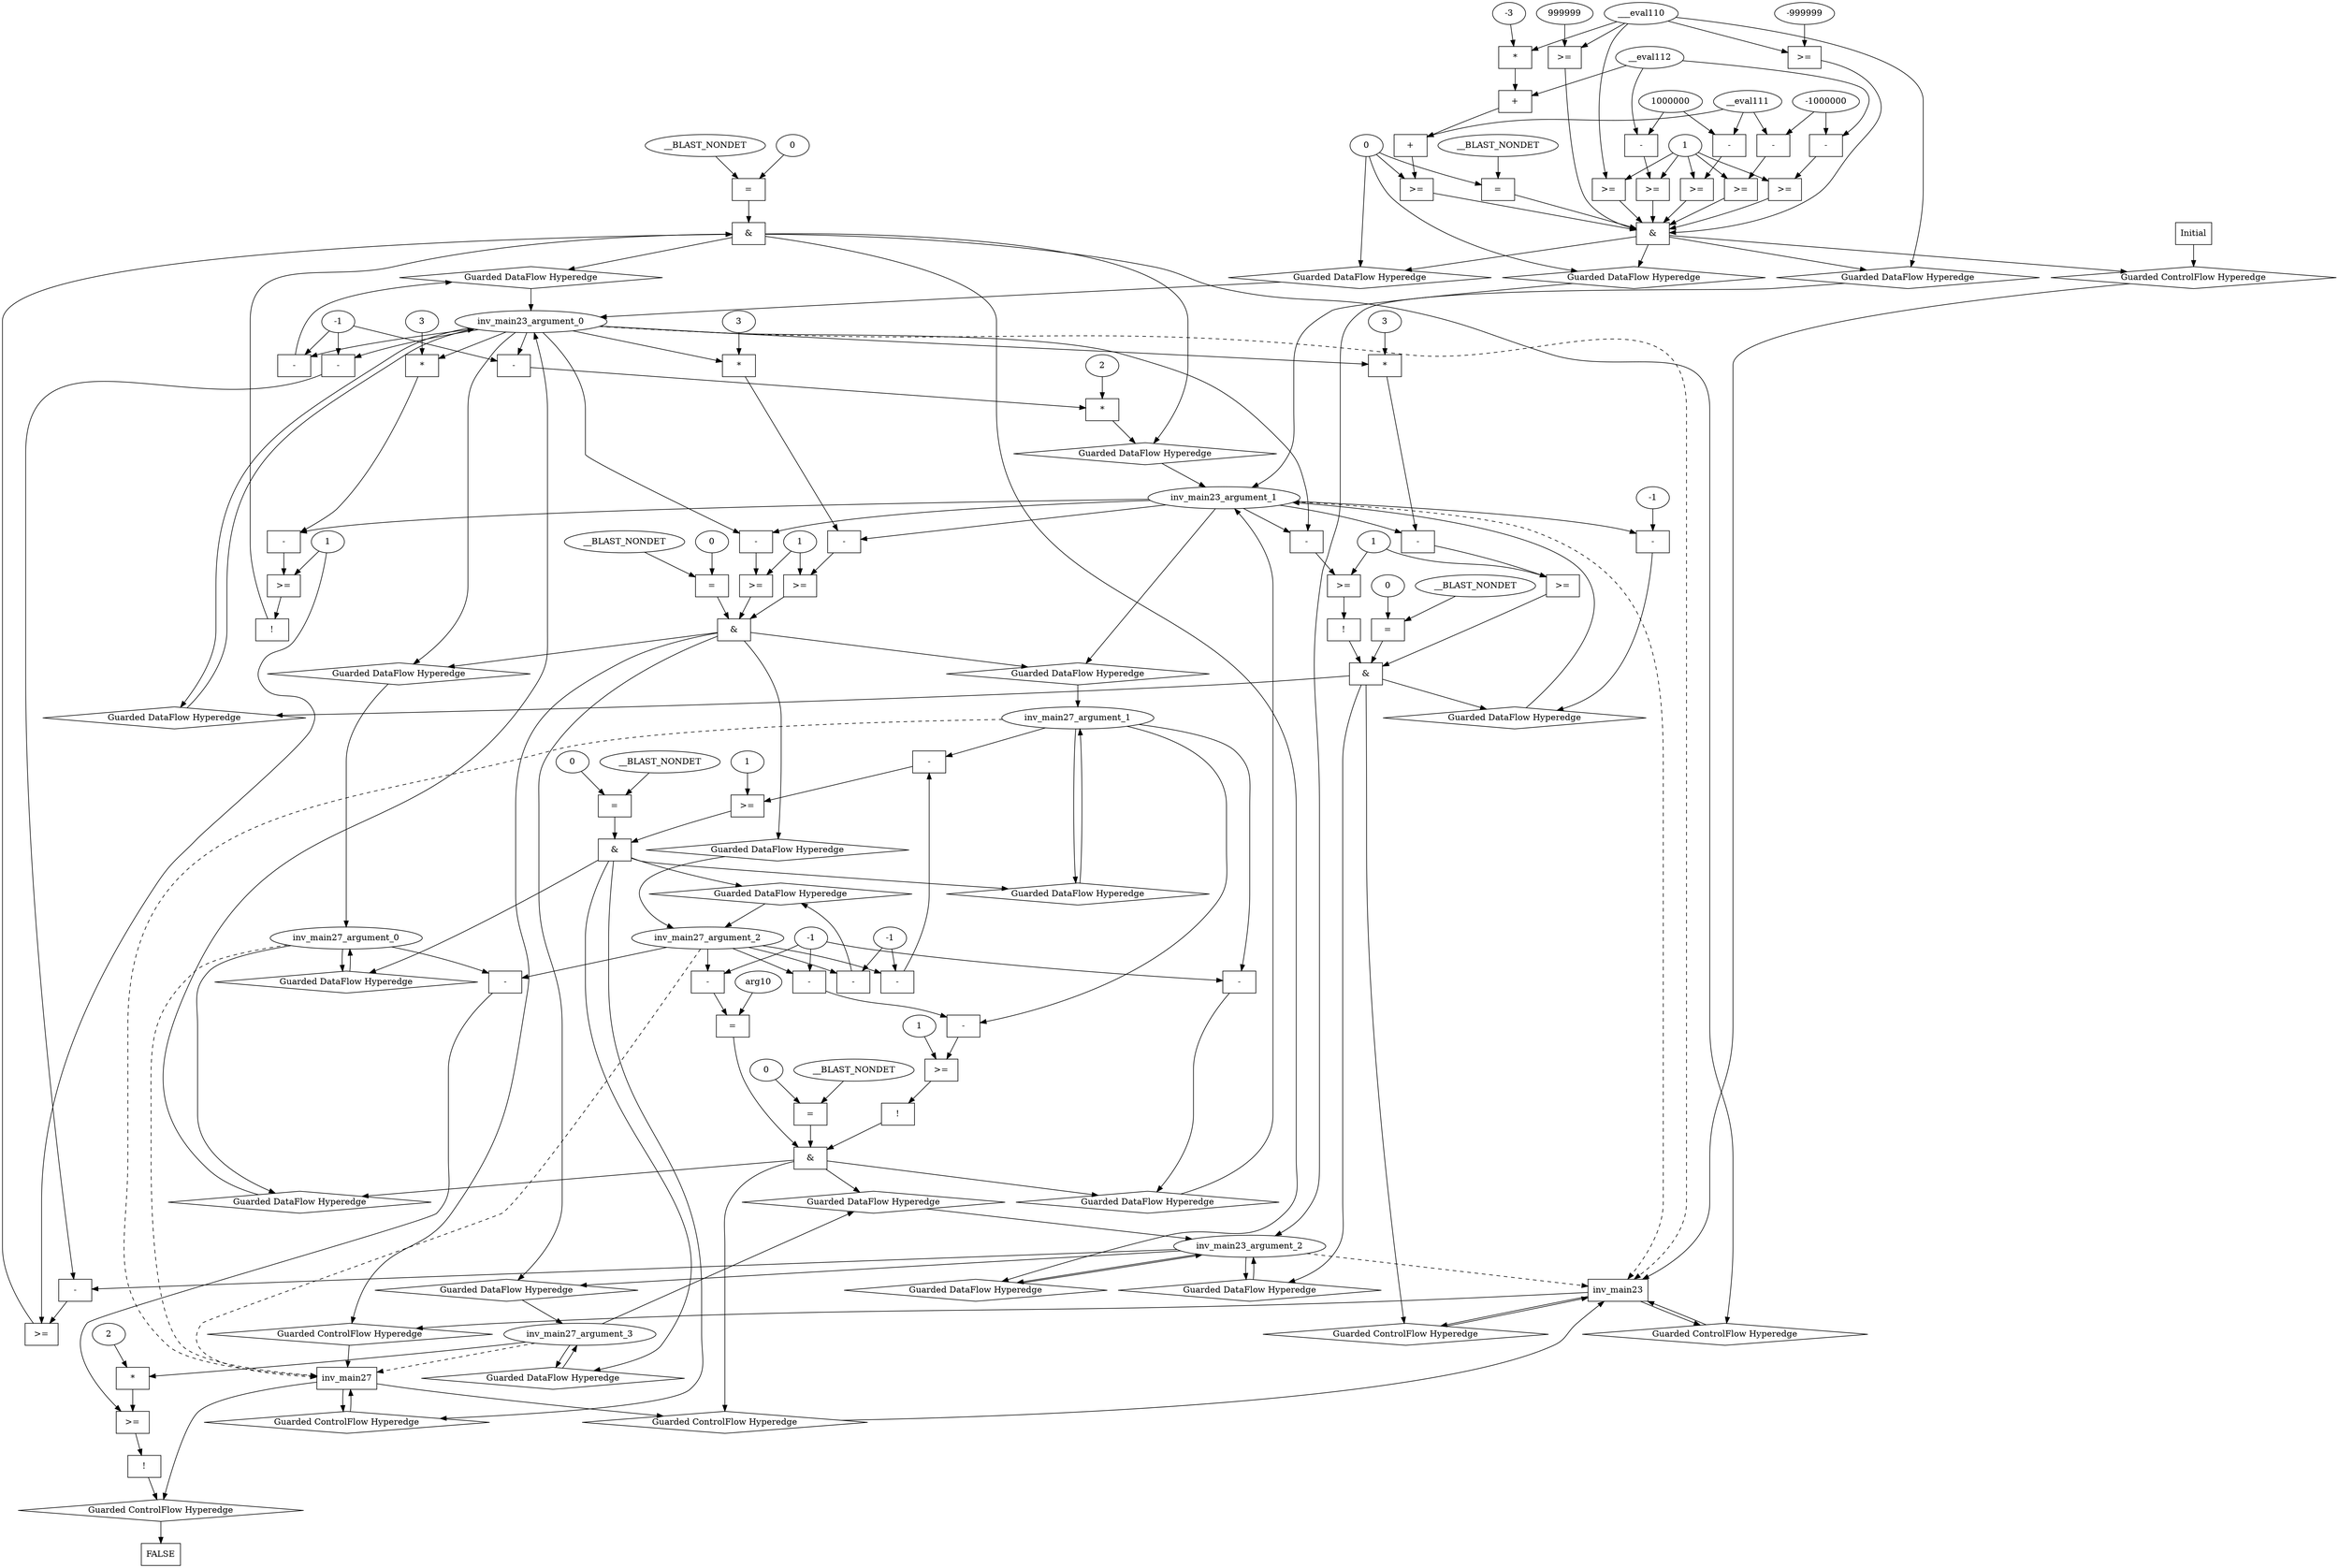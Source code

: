 digraph dag {
inv_main23 [label="inv_main23" shape="rect"];
inv_main27 [label="inv_main27" shape="rect"];
FALSE [label="FALSE" shape="rect"];
Initial [label="Initial" shape="rect"];
ControlFowHyperEdge_0 [label="Guarded ControlFlow Hyperedge" shape="diamond"];
Initial -> ControlFowHyperEdge_0[label=""]
ControlFowHyperEdge_0 -> inv_main23[label=""]
ControlFowHyperEdge_1 [label="Guarded ControlFlow Hyperedge" shape="diamond"];
inv_main23 -> ControlFowHyperEdge_1[label=""]
ControlFowHyperEdge_1 -> inv_main23[label=""]
ControlFowHyperEdge_2 [label="Guarded ControlFlow Hyperedge" shape="diamond"];
inv_main23 -> ControlFowHyperEdge_2[label=""]
ControlFowHyperEdge_2 -> inv_main27[label=""]
ControlFowHyperEdge_3 [label="Guarded ControlFlow Hyperedge" shape="diamond"];
inv_main23 -> ControlFowHyperEdge_3[label=""]
ControlFowHyperEdge_3 -> inv_main23[label=""]
ControlFowHyperEdge_4 [label="Guarded ControlFlow Hyperedge" shape="diamond"];
inv_main27 -> ControlFowHyperEdge_4[label=""]
ControlFowHyperEdge_4 -> inv_main27[label=""]
ControlFowHyperEdge_5 [label="Guarded ControlFlow Hyperedge" shape="diamond"];
inv_main27 -> ControlFowHyperEdge_5[label=""]
ControlFowHyperEdge_5 -> inv_main23[label=""]
ControlFowHyperEdge_6 [label="Guarded ControlFlow Hyperedge" shape="diamond"];
inv_main27 -> ControlFowHyperEdge_6[label=""]
ControlFowHyperEdge_6 -> FALSE[label=""]
inv_main23_argument_0 [label="inv_main23_argument_0" shape="oval"];
inv_main23_argument_0 -> inv_main23[label="" style="dashed"]
inv_main23_argument_1 [label="inv_main23_argument_1" shape="oval"];
inv_main23_argument_1 -> inv_main23[label="" style="dashed"]
inv_main23_argument_2 [label="inv_main23_argument_2" shape="oval"];
inv_main23_argument_2 -> inv_main23[label="" style="dashed"]
inv_main27_argument_0 [label="inv_main27_argument_0" shape="oval"];
inv_main27_argument_0 -> inv_main27[label="" style="dashed"]
inv_main27_argument_1 [label="inv_main27_argument_1" shape="oval"];
inv_main27_argument_1 -> inv_main27[label="" style="dashed"]
inv_main27_argument_2 [label="inv_main27_argument_2" shape="oval"];
inv_main27_argument_2 -> inv_main27[label="" style="dashed"]
inv_main27_argument_3 [label="inv_main27_argument_3" shape="oval"];
inv_main27_argument_3 -> inv_main27[label="" style="dashed"]

xxxinv_main23___Initial_0xxx_and [label="&" shape="rect"];
xxxinv_main23___Initial_0xxxguard5_node_0 [label=">=" shape="rect"];
xxxinv_main23___Initial_0xxxguard5_node_1 [label="999999"];
xxxinv_main23___Initial_0xxxguard5_node_1->xxxinv_main23___Initial_0xxxguard5_node_0
xxxinv_main23___Initial_0xxxdataFlow2_node_0->xxxinv_main23___Initial_0xxxguard5_node_0

xxxinv_main23___Initial_0xxxguard5_node_0->xxxinv_main23___Initial_0xxx_and [label=""];
xxxinv_main23___Initial_0xxxguard3_node_0 [label="=" shape="rect"];
xxxinv_main23___Initial_0xxxguard3_node_2 [label="__BLAST_NONDET"];
xxxinv_main23___Initial_0xxxdataFlow_0_node_0->xxxinv_main23___Initial_0xxxguard3_node_0
xxxinv_main23___Initial_0xxxguard3_node_2->xxxinv_main23___Initial_0xxxguard3_node_0

xxxinv_main23___Initial_0xxxguard3_node_0->xxxinv_main23___Initial_0xxx_and [label=""];
xxxinv_main23___Initial_0xxxguard6_node_0 [label=">=" shape="rect"];
xxxinv_main23___Initial_0xxxguard6_node_1 [label="+" shape="rect"];
xxxinv_main23___Initial_0xxxguard6_node_3 [label="+" shape="rect"];
xxxinv_main23___Initial_0xxxguard6_node_5 [label="*" shape="rect"];
xxxinv_main23___Initial_0xxxguard6_node_6 [label="-3"];
xxxinv_main23___Initial_0xxxguard6_node_1->xxxinv_main23___Initial_0xxxguard6_node_0
xxxinv_main23___Initial_0xxxdataFlow_0_node_0->xxxinv_main23___Initial_0xxxguard6_node_0
xxxinv_main23___Initial_0xxxguard_0_node_2->xxxinv_main23___Initial_0xxxguard6_node_1
xxxinv_main23___Initial_0xxxguard6_node_3->xxxinv_main23___Initial_0xxxguard6_node_1
xxxinv_main23___Initial_0xxxguard2_node_3->xxxinv_main23___Initial_0xxxguard6_node_3
xxxinv_main23___Initial_0xxxguard6_node_5->xxxinv_main23___Initial_0xxxguard6_node_3
xxxinv_main23___Initial_0xxxdataFlow2_node_0->xxxinv_main23___Initial_0xxxguard6_node_5
xxxinv_main23___Initial_0xxxguard6_node_6->xxxinv_main23___Initial_0xxxguard6_node_5

xxxinv_main23___Initial_0xxxguard6_node_0->xxxinv_main23___Initial_0xxx_and [label=""];
xxxinv_main23___Initial_0xxxguard4_node_0 [label=">=" shape="rect"];
xxxinv_main23___Initial_0xxxdataFlow2_node_0->xxxinv_main23___Initial_0xxxguard4_node_0
xxxinv_main23___Initial_0xxxguard_0_node_4->xxxinv_main23___Initial_0xxxguard4_node_0

xxxinv_main23___Initial_0xxxguard4_node_0->xxxinv_main23___Initial_0xxx_and [label=""];
xxxinv_main23___Initial_0xxxguard7_node_0 [label=">=" shape="rect"];
xxxinv_main23___Initial_0xxxguard7_node_2 [label="-999999"];
xxxinv_main23___Initial_0xxxdataFlow2_node_0->xxxinv_main23___Initial_0xxxguard7_node_0
xxxinv_main23___Initial_0xxxguard7_node_2->xxxinv_main23___Initial_0xxxguard7_node_0

xxxinv_main23___Initial_0xxxguard7_node_0->xxxinv_main23___Initial_0xxx_and [label=""];
xxxinv_main23___Initial_0xxxguard_0_node_0 [label=">=" shape="rect"];
xxxinv_main23___Initial_0xxxguard_0_node_1 [label="-" shape="rect"];
xxxinv_main23___Initial_0xxxguard_0_node_2 [label="__eval111"];
xxxinv_main23___Initial_0xxxguard_0_node_3 [label="-1000000"];
xxxinv_main23___Initial_0xxxguard_0_node_4 [label="1"];
xxxinv_main23___Initial_0xxxguard_0_node_1->xxxinv_main23___Initial_0xxxguard_0_node_0
xxxinv_main23___Initial_0xxxguard_0_node_4->xxxinv_main23___Initial_0xxxguard_0_node_0
xxxinv_main23___Initial_0xxxguard_0_node_2->xxxinv_main23___Initial_0xxxguard_0_node_1
xxxinv_main23___Initial_0xxxguard_0_node_3->xxxinv_main23___Initial_0xxxguard_0_node_1

xxxinv_main23___Initial_0xxxguard_0_node_0->xxxinv_main23___Initial_0xxx_and [label=""];
xxxinv_main23___Initial_0xxxguard2_node_0 [label=">=" shape="rect"];
xxxinv_main23___Initial_0xxxguard2_node_1 [label="-" shape="rect"];
xxxinv_main23___Initial_0xxxguard2_node_3 [label="__eval112"];
xxxinv_main23___Initial_0xxxguard2_node_1->xxxinv_main23___Initial_0xxxguard2_node_0
xxxinv_main23___Initial_0xxxguard_0_node_4->xxxinv_main23___Initial_0xxxguard2_node_0
xxxinv_main23___Initial_0xxxguard1_node_2->xxxinv_main23___Initial_0xxxguard2_node_1
xxxinv_main23___Initial_0xxxguard2_node_3->xxxinv_main23___Initial_0xxxguard2_node_1

xxxinv_main23___Initial_0xxxguard2_node_0->xxxinv_main23___Initial_0xxx_and [label=""];
xxxinv_main23___Initial_0xxxguard8_node_0 [label=">=" shape="rect"];
xxxinv_main23___Initial_0xxxguard8_node_1 [label="-" shape="rect"];
xxxinv_main23___Initial_0xxxguard8_node_1->xxxinv_main23___Initial_0xxxguard8_node_0
xxxinv_main23___Initial_0xxxguard_0_node_4->xxxinv_main23___Initial_0xxxguard8_node_0
xxxinv_main23___Initial_0xxxguard2_node_3->xxxinv_main23___Initial_0xxxguard8_node_1
xxxinv_main23___Initial_0xxxguard_0_node_3->xxxinv_main23___Initial_0xxxguard8_node_1

xxxinv_main23___Initial_0xxxguard8_node_0->xxxinv_main23___Initial_0xxx_and [label=""];
xxxinv_main23___Initial_0xxxguard1_node_0 [label=">=" shape="rect"];
xxxinv_main23___Initial_0xxxguard1_node_1 [label="-" shape="rect"];
xxxinv_main23___Initial_0xxxguard1_node_2 [label="1000000"];
xxxinv_main23___Initial_0xxxguard1_node_1->xxxinv_main23___Initial_0xxxguard1_node_0
xxxinv_main23___Initial_0xxxguard_0_node_4->xxxinv_main23___Initial_0xxxguard1_node_0
xxxinv_main23___Initial_0xxxguard1_node_2->xxxinv_main23___Initial_0xxxguard1_node_1
xxxinv_main23___Initial_0xxxguard_0_node_2->xxxinv_main23___Initial_0xxxguard1_node_1

xxxinv_main23___Initial_0xxxguard1_node_0->xxxinv_main23___Initial_0xxx_and [label=""];
xxxinv_main23___Initial_0xxx_and->ControlFowHyperEdge_0 [label=""];
xxxinv_main23___Initial_0xxxdataFlow_0_node_0 [label="0"];

xxxinv_main23___Initial_0xxxdataFlow_0_node_0->DataFowHyperEdge_0_inv_main23_argument_0 [label=""];

xxxinv_main23___Initial_0xxxdataFlow_0_node_0->DataFowHyperEdge_0_inv_main23_argument_1 [label=""];
xxxinv_main23___Initial_0xxxdataFlow2_node_0 [label="___eval110"];

xxxinv_main23___Initial_0xxxdataFlow2_node_0->DataFowHyperEdge_0_inv_main23_argument_2 [label=""];
xxxinv_main23___inv_main23_1xxx_and [label="&" shape="rect"];
xxxinv_main23___inv_main23_1xxxguard_0_node_0 [label=">=" shape="rect"];
xxxinv_main23___inv_main23_1xxxguard_0_node_1 [label="-" shape="rect"];
xxxinv_main23___inv_main23_1xxxguard_0_node_3 [label="-" shape="rect"];
xxxinv_main23___inv_main23_1xxxguard_0_node_6 [label="1"];
xxxinv_main23___inv_main23_1xxxguard_0_node_1->xxxinv_main23___inv_main23_1xxxguard_0_node_0
xxxinv_main23___inv_main23_1xxxguard_0_node_6->xxxinv_main23___inv_main23_1xxxguard_0_node_0
inv_main23_argument_2->xxxinv_main23___inv_main23_1xxxguard_0_node_1
xxxinv_main23___inv_main23_1xxxguard_0_node_3->xxxinv_main23___inv_main23_1xxxguard_0_node_1
inv_main23_argument_0->xxxinv_main23___inv_main23_1xxxguard_0_node_3
xxxinv_main23___inv_main23_1xxxdataFlow_0_node_2->xxxinv_main23___inv_main23_1xxxguard_0_node_3

xxxinv_main23___inv_main23_1xxxguard_0_node_0->xxxinv_main23___inv_main23_1xxx_and [label=""];
xxxinv_main23___inv_main23_1xxxguard1_node_0 [label="!" shape="rect"];
xxxinv_main23___inv_main23_1xxxguard1_node_1 [label=">=" shape="rect"];
xxxinv_main23___inv_main23_1xxxguard1_node_2 [label="-" shape="rect"];
xxxinv_main23___inv_main23_1xxxguard1_node_3 [label="*" shape="rect"];
xxxinv_main23___inv_main23_1xxxguard1_node_4 [label="3"];
xxxinv_main23___inv_main23_1xxxguard1_node_1->xxxinv_main23___inv_main23_1xxxguard1_node_0
xxxinv_main23___inv_main23_1xxxguard1_node_2->xxxinv_main23___inv_main23_1xxxguard1_node_1
xxxinv_main23___inv_main23_1xxxguard_0_node_6->xxxinv_main23___inv_main23_1xxxguard1_node_1
xxxinv_main23___inv_main23_1xxxguard1_node_3->xxxinv_main23___inv_main23_1xxxguard1_node_2
inv_main23_argument_1->xxxinv_main23___inv_main23_1xxxguard1_node_2
xxxinv_main23___inv_main23_1xxxguard1_node_4->xxxinv_main23___inv_main23_1xxxguard1_node_3
inv_main23_argument_0->xxxinv_main23___inv_main23_1xxxguard1_node_3

xxxinv_main23___inv_main23_1xxxguard1_node_0->xxxinv_main23___inv_main23_1xxx_and [label=""];
xxxinv_main23___inv_main23_1xxxguard2_node_0 [label="=" shape="rect"];
xxxinv_main23___inv_main23_1xxxguard2_node_1 [label="__BLAST_NONDET"];
xxxinv_main23___inv_main23_1xxxguard2_node_2 [label="0"];
xxxinv_main23___inv_main23_1xxxguard2_node_1->xxxinv_main23___inv_main23_1xxxguard2_node_0
xxxinv_main23___inv_main23_1xxxguard2_node_2->xxxinv_main23___inv_main23_1xxxguard2_node_0

xxxinv_main23___inv_main23_1xxxguard2_node_0->xxxinv_main23___inv_main23_1xxx_and [label=""];
xxxinv_main23___inv_main23_1xxx_and->ControlFowHyperEdge_1 [label=""];
xxxinv_main23___inv_main23_1xxxdataFlow_0_node_0 [label="-" shape="rect"];
xxxinv_main23___inv_main23_1xxxdataFlow_0_node_2 [label="-1"];
inv_main23_argument_0->xxxinv_main23___inv_main23_1xxxdataFlow_0_node_0
xxxinv_main23___inv_main23_1xxxdataFlow_0_node_2->xxxinv_main23___inv_main23_1xxxdataFlow_0_node_0

xxxinv_main23___inv_main23_1xxxdataFlow_0_node_0->DataFowHyperEdge_1_inv_main23_argument_0 [label=""];
xxxinv_main23___inv_main23_1xxxdataFlow1_node_0 [label="*" shape="rect"];
xxxinv_main23___inv_main23_1xxxdataFlow1_node_1 [label="2"];
xxxinv_main23___inv_main23_1xxxdataFlow1_node_2 [label="-" shape="rect"];
xxxinv_main23___inv_main23_1xxxdataFlow1_node_1->xxxinv_main23___inv_main23_1xxxdataFlow1_node_0
xxxinv_main23___inv_main23_1xxxdataFlow1_node_2->xxxinv_main23___inv_main23_1xxxdataFlow1_node_0
inv_main23_argument_0->xxxinv_main23___inv_main23_1xxxdataFlow1_node_2
xxxinv_main23___inv_main23_1xxxdataFlow_0_node_2->xxxinv_main23___inv_main23_1xxxdataFlow1_node_2

xxxinv_main23___inv_main23_1xxxdataFlow1_node_0->DataFowHyperEdge_1_inv_main23_argument_1 [label=""];
xxxinv_main27___inv_main23_2xxx_and [label="&" shape="rect"];
xxxinv_main27___inv_main23_2xxxguard_0_node_0 [label=">=" shape="rect"];
xxxinv_main27___inv_main23_2xxxguard_0_node_1 [label="-" shape="rect"];
xxxinv_main27___inv_main23_2xxxguard_0_node_4 [label="1"];
xxxinv_main27___inv_main23_2xxxguard_0_node_1->xxxinv_main27___inv_main23_2xxxguard_0_node_0
xxxinv_main27___inv_main23_2xxxguard_0_node_4->xxxinv_main27___inv_main23_2xxxguard_0_node_0
inv_main23_argument_1->xxxinv_main27___inv_main23_2xxxguard_0_node_1
inv_main23_argument_0->xxxinv_main27___inv_main23_2xxxguard_0_node_1

xxxinv_main27___inv_main23_2xxxguard_0_node_0->xxxinv_main27___inv_main23_2xxx_and [label=""];
xxxinv_main27___inv_main23_2xxxguard1_node_0 [label=">=" shape="rect"];
xxxinv_main27___inv_main23_2xxxguard1_node_1 [label="-" shape="rect"];
xxxinv_main27___inv_main23_2xxxguard1_node_2 [label="*" shape="rect"];
xxxinv_main27___inv_main23_2xxxguard1_node_3 [label="3"];
xxxinv_main27___inv_main23_2xxxguard1_node_1->xxxinv_main27___inv_main23_2xxxguard1_node_0
xxxinv_main27___inv_main23_2xxxguard_0_node_4->xxxinv_main27___inv_main23_2xxxguard1_node_0
xxxinv_main27___inv_main23_2xxxguard1_node_2->xxxinv_main27___inv_main23_2xxxguard1_node_1
inv_main23_argument_1->xxxinv_main27___inv_main23_2xxxguard1_node_1
xxxinv_main27___inv_main23_2xxxguard1_node_3->xxxinv_main27___inv_main23_2xxxguard1_node_2
inv_main23_argument_0->xxxinv_main27___inv_main23_2xxxguard1_node_2

xxxinv_main27___inv_main23_2xxxguard1_node_0->xxxinv_main27___inv_main23_2xxx_and [label=""];
xxxinv_main27___inv_main23_2xxxguard2_node_0 [label="=" shape="rect"];
xxxinv_main27___inv_main23_2xxxguard2_node_1 [label="__BLAST_NONDET"];
xxxinv_main27___inv_main23_2xxxguard2_node_2 [label="0"];
xxxinv_main27___inv_main23_2xxxguard2_node_1->xxxinv_main27___inv_main23_2xxxguard2_node_0
xxxinv_main27___inv_main23_2xxxguard2_node_2->xxxinv_main27___inv_main23_2xxxguard2_node_0

xxxinv_main27___inv_main23_2xxxguard2_node_0->xxxinv_main27___inv_main23_2xxx_and [label=""];
xxxinv_main27___inv_main23_2xxx_and->ControlFowHyperEdge_2 [label=""];

inv_main23_argument_0->DataFowHyperEdge_2_inv_main27_argument_0 [label=""];
xxxinv_main23___inv_main23_3xxx_and [label="&" shape="rect"];
xxxinv_main23___inv_main23_3xxxguard_0_node_0 [label="!" shape="rect"];
xxxinv_main23___inv_main23_3xxxguard_0_node_1 [label=">=" shape="rect"];
xxxinv_main23___inv_main23_3xxxguard_0_node_2 [label="-" shape="rect"];
xxxinv_main23___inv_main23_3xxxguard_0_node_5 [label="1"];
xxxinv_main23___inv_main23_3xxxguard_0_node_1->xxxinv_main23___inv_main23_3xxxguard_0_node_0
xxxinv_main23___inv_main23_3xxxguard_0_node_2->xxxinv_main23___inv_main23_3xxxguard_0_node_1
xxxinv_main23___inv_main23_3xxxguard_0_node_5->xxxinv_main23___inv_main23_3xxxguard_0_node_1
inv_main23_argument_1->xxxinv_main23___inv_main23_3xxxguard_0_node_2
inv_main23_argument_0->xxxinv_main23___inv_main23_3xxxguard_0_node_2

xxxinv_main23___inv_main23_3xxxguard_0_node_0->xxxinv_main23___inv_main23_3xxx_and [label=""];
xxxinv_main23___inv_main23_3xxxguard1_node_0 [label=">=" shape="rect"];
xxxinv_main23___inv_main23_3xxxguard1_node_1 [label="-" shape="rect"];
xxxinv_main23___inv_main23_3xxxguard1_node_2 [label="*" shape="rect"];
xxxinv_main23___inv_main23_3xxxguard1_node_3 [label="3"];
xxxinv_main23___inv_main23_3xxxguard1_node_1->xxxinv_main23___inv_main23_3xxxguard1_node_0
xxxinv_main23___inv_main23_3xxxguard_0_node_5->xxxinv_main23___inv_main23_3xxxguard1_node_0
xxxinv_main23___inv_main23_3xxxguard1_node_2->xxxinv_main23___inv_main23_3xxxguard1_node_1
inv_main23_argument_1->xxxinv_main23___inv_main23_3xxxguard1_node_1
xxxinv_main23___inv_main23_3xxxguard1_node_3->xxxinv_main23___inv_main23_3xxxguard1_node_2
inv_main23_argument_0->xxxinv_main23___inv_main23_3xxxguard1_node_2

xxxinv_main23___inv_main23_3xxxguard1_node_0->xxxinv_main23___inv_main23_3xxx_and [label=""];
xxxinv_main23___inv_main23_3xxxguard2_node_0 [label="=" shape="rect"];
xxxinv_main23___inv_main23_3xxxguard2_node_1 [label="__BLAST_NONDET"];
xxxinv_main23___inv_main23_3xxxguard2_node_2 [label="0"];
xxxinv_main23___inv_main23_3xxxguard2_node_1->xxxinv_main23___inv_main23_3xxxguard2_node_0
xxxinv_main23___inv_main23_3xxxguard2_node_2->xxxinv_main23___inv_main23_3xxxguard2_node_0

xxxinv_main23___inv_main23_3xxxguard2_node_0->xxxinv_main23___inv_main23_3xxx_and [label=""];
xxxinv_main23___inv_main23_3xxx_and->ControlFowHyperEdge_3 [label=""];

inv_main23_argument_0->DataFowHyperEdge_3_inv_main23_argument_0 [label=""];
xxxinv_main23___inv_main23_3xxxdataFlow1_node_0 [label="-" shape="rect"];
xxxinv_main23___inv_main23_3xxxdataFlow1_node_2 [label="-1"];
inv_main23_argument_1->xxxinv_main23___inv_main23_3xxxdataFlow1_node_0
xxxinv_main23___inv_main23_3xxxdataFlow1_node_2->xxxinv_main23___inv_main23_3xxxdataFlow1_node_0

xxxinv_main23___inv_main23_3xxxdataFlow1_node_0->DataFowHyperEdge_3_inv_main23_argument_1 [label=""];
xxxinv_main27___inv_main27_4xxx_and [label="&" shape="rect"];
xxxinv_main27___inv_main27_4xxxguard_0_node_0 [label=">=" shape="rect"];
xxxinv_main27___inv_main27_4xxxguard_0_node_1 [label="-" shape="rect"];
xxxinv_main27___inv_main27_4xxxguard_0_node_3 [label="-" shape="rect"];
xxxinv_main27___inv_main27_4xxxguard_0_node_6 [label="1"];
xxxinv_main27___inv_main27_4xxxguard_0_node_1->xxxinv_main27___inv_main27_4xxxguard_0_node_0
xxxinv_main27___inv_main27_4xxxguard_0_node_6->xxxinv_main27___inv_main27_4xxxguard_0_node_0
inv_main27_argument_1->xxxinv_main27___inv_main27_4xxxguard_0_node_1
xxxinv_main27___inv_main27_4xxxguard_0_node_3->xxxinv_main27___inv_main27_4xxxguard_0_node_1
inv_main27_argument_2->xxxinv_main27___inv_main27_4xxxguard_0_node_3
xxxinv_main27___inv_main27_4xxxdataFlow_0_node_2->xxxinv_main27___inv_main27_4xxxguard_0_node_3

xxxinv_main27___inv_main27_4xxxguard_0_node_0->xxxinv_main27___inv_main27_4xxx_and [label=""];
xxxinv_main27___inv_main27_4xxxguard1_node_0 [label="=" shape="rect"];
xxxinv_main27___inv_main27_4xxxguard1_node_1 [label="__BLAST_NONDET"];
xxxinv_main27___inv_main27_4xxxguard1_node_2 [label="0"];
xxxinv_main27___inv_main27_4xxxguard1_node_1->xxxinv_main27___inv_main27_4xxxguard1_node_0
xxxinv_main27___inv_main27_4xxxguard1_node_2->xxxinv_main27___inv_main27_4xxxguard1_node_0

xxxinv_main27___inv_main27_4xxxguard1_node_0->xxxinv_main27___inv_main27_4xxx_and [label=""];
xxxinv_main27___inv_main27_4xxx_and->ControlFowHyperEdge_4 [label=""];
xxxinv_main27___inv_main27_4xxxdataFlow_0_node_0 [label="-" shape="rect"];
xxxinv_main27___inv_main27_4xxxdataFlow_0_node_2 [label="-1"];
inv_main27_argument_2->xxxinv_main27___inv_main27_4xxxdataFlow_0_node_0
xxxinv_main27___inv_main27_4xxxdataFlow_0_node_2->xxxinv_main27___inv_main27_4xxxdataFlow_0_node_0

xxxinv_main27___inv_main27_4xxxdataFlow_0_node_0->DataFowHyperEdge_4_inv_main27_argument_2 [label=""];
xxxinv_main23___inv_main27_5xxx_and [label="&" shape="rect"];
xxxinv_main23___inv_main27_5xxxguard_0_node_0 [label="!" shape="rect"];
xxxinv_main23___inv_main27_5xxxguard_0_node_1 [label=">=" shape="rect"];
xxxinv_main23___inv_main27_5xxxguard_0_node_2 [label="-" shape="rect"];
xxxinv_main23___inv_main27_5xxxguard_0_node_4 [label="-" shape="rect"];
xxxinv_main23___inv_main27_5xxxguard_0_node_7 [label="1"];
xxxinv_main23___inv_main27_5xxxguard_0_node_1->xxxinv_main23___inv_main27_5xxxguard_0_node_0
xxxinv_main23___inv_main27_5xxxguard_0_node_2->xxxinv_main23___inv_main27_5xxxguard_0_node_1
xxxinv_main23___inv_main27_5xxxguard_0_node_7->xxxinv_main23___inv_main27_5xxxguard_0_node_1
inv_main27_argument_1->xxxinv_main23___inv_main27_5xxxguard_0_node_2
xxxinv_main23___inv_main27_5xxxguard_0_node_4->xxxinv_main23___inv_main27_5xxxguard_0_node_2
inv_main27_argument_2->xxxinv_main23___inv_main27_5xxxguard_0_node_4
xxxinv_main23___inv_main27_5xxxdataFlow_0_node_2->xxxinv_main23___inv_main27_5xxxguard_0_node_4

xxxinv_main23___inv_main27_5xxxguard_0_node_0->xxxinv_main23___inv_main27_5xxx_and [label=""];
xxxinv_main23___inv_main27_5xxxguard1_node_0 [label="=" shape="rect"];
xxxinv_main23___inv_main27_5xxxguard1_node_1 [label="-" shape="rect"];
xxxinv_main23___inv_main27_5xxxguard1_node_4 [label="arg10"];
xxxinv_main23___inv_main27_5xxxguard1_node_1->xxxinv_main23___inv_main27_5xxxguard1_node_0
xxxinv_main23___inv_main27_5xxxguard1_node_4->xxxinv_main23___inv_main27_5xxxguard1_node_0
inv_main27_argument_2->xxxinv_main23___inv_main27_5xxxguard1_node_1
xxxinv_main23___inv_main27_5xxxdataFlow_0_node_2->xxxinv_main23___inv_main27_5xxxguard1_node_1

xxxinv_main23___inv_main27_5xxxguard1_node_0->xxxinv_main23___inv_main27_5xxx_and [label=""];
xxxinv_main23___inv_main27_5xxxguard2_node_0 [label="=" shape="rect"];
xxxinv_main23___inv_main27_5xxxguard2_node_1 [label="__BLAST_NONDET"];
xxxinv_main23___inv_main27_5xxxguard2_node_2 [label="0"];
xxxinv_main23___inv_main27_5xxxguard2_node_1->xxxinv_main23___inv_main27_5xxxguard2_node_0
xxxinv_main23___inv_main27_5xxxguard2_node_2->xxxinv_main23___inv_main27_5xxxguard2_node_0

xxxinv_main23___inv_main27_5xxxguard2_node_0->xxxinv_main23___inv_main27_5xxx_and [label=""];
xxxinv_main23___inv_main27_5xxx_and->ControlFowHyperEdge_5 [label=""];
xxxinv_main23___inv_main27_5xxxdataFlow_0_node_0 [label="-" shape="rect"];
xxxinv_main23___inv_main27_5xxxdataFlow_0_node_2 [label="-1"];
inv_main27_argument_1->xxxinv_main23___inv_main27_5xxxdataFlow_0_node_0
xxxinv_main23___inv_main27_5xxxdataFlow_0_node_2->xxxinv_main23___inv_main27_5xxxdataFlow_0_node_0

xxxinv_main23___inv_main27_5xxxdataFlow_0_node_0->DataFowHyperEdge_5_inv_main23_argument_1 [label=""];
xxxFALSE___inv_main27_6xxxguard_0_node_0 [label="!" shape="rect"];
xxxFALSE___inv_main27_6xxxguard_0_node_1 [label=">=" shape="rect"];
xxxFALSE___inv_main27_6xxxguard_0_node_2 [label="*" shape="rect"];
xxxFALSE___inv_main27_6xxxguard_0_node_3 [label="2"];
xxxFALSE___inv_main27_6xxxguard_0_node_5 [label="-" shape="rect"];
xxxFALSE___inv_main27_6xxxguard_0_node_1->xxxFALSE___inv_main27_6xxxguard_0_node_0
xxxFALSE___inv_main27_6xxxguard_0_node_2->xxxFALSE___inv_main27_6xxxguard_0_node_1
xxxFALSE___inv_main27_6xxxguard_0_node_5->xxxFALSE___inv_main27_6xxxguard_0_node_1
xxxFALSE___inv_main27_6xxxguard_0_node_3->xxxFALSE___inv_main27_6xxxguard_0_node_2
inv_main27_argument_3->xxxFALSE___inv_main27_6xxxguard_0_node_2
inv_main27_argument_2->xxxFALSE___inv_main27_6xxxguard_0_node_5
inv_main27_argument_0->xxxFALSE___inv_main27_6xxxguard_0_node_5

xxxFALSE___inv_main27_6xxxguard_0_node_0->ControlFowHyperEdge_6 [label=""];
DataFowHyperEdge_0_inv_main23_argument_0 [label="Guarded DataFlow Hyperedge" shape="diamond"];
DataFowHyperEdge_0_inv_main23_argument_0 -> inv_main23_argument_0[label=""]
xxxinv_main23___Initial_0xxx_and -> DataFowHyperEdge_0_inv_main23_argument_0[label=""]
DataFowHyperEdge_0_inv_main23_argument_1 [label="Guarded DataFlow Hyperedge" shape="diamond"];
DataFowHyperEdge_0_inv_main23_argument_1 -> inv_main23_argument_1[label=""]
xxxinv_main23___Initial_0xxx_and -> DataFowHyperEdge_0_inv_main23_argument_1[label=""]
DataFowHyperEdge_0_inv_main23_argument_2 [label="Guarded DataFlow Hyperedge" shape="diamond"];
DataFowHyperEdge_0_inv_main23_argument_2 -> inv_main23_argument_2[label=""]
xxxinv_main23___Initial_0xxx_and -> DataFowHyperEdge_0_inv_main23_argument_2[label=""]
DataFowHyperEdge_1_inv_main23_argument_0 [label="Guarded DataFlow Hyperedge" shape="diamond"];
DataFowHyperEdge_1_inv_main23_argument_0 -> inv_main23_argument_0[label=""]
xxxinv_main23___inv_main23_1xxx_and -> DataFowHyperEdge_1_inv_main23_argument_0[label=""]
DataFowHyperEdge_1_inv_main23_argument_1 [label="Guarded DataFlow Hyperedge" shape="diamond"];
DataFowHyperEdge_1_inv_main23_argument_1 -> inv_main23_argument_1[label=""]
xxxinv_main23___inv_main23_1xxx_and -> DataFowHyperEdge_1_inv_main23_argument_1[label=""]
DataFowHyperEdge_1_inv_main23_argument_2 [label="Guarded DataFlow Hyperedge" shape="diamond"];
DataFowHyperEdge_1_inv_main23_argument_2 -> inv_main23_argument_2[label=""]
xxxinv_main23___inv_main23_1xxx_and -> DataFowHyperEdge_1_inv_main23_argument_2[label=""]
DataFowHyperEdge_2_inv_main27_argument_0 [label="Guarded DataFlow Hyperedge" shape="diamond"];
DataFowHyperEdge_2_inv_main27_argument_0 -> inv_main27_argument_0[label=""]
xxxinv_main27___inv_main23_2xxx_and -> DataFowHyperEdge_2_inv_main27_argument_0[label=""]
DataFowHyperEdge_2_inv_main27_argument_1 [label="Guarded DataFlow Hyperedge" shape="diamond"];
DataFowHyperEdge_2_inv_main27_argument_1 -> inv_main27_argument_1[label=""]
xxxinv_main27___inv_main23_2xxx_and -> DataFowHyperEdge_2_inv_main27_argument_1[label=""]
DataFowHyperEdge_2_inv_main27_argument_2 [label="Guarded DataFlow Hyperedge" shape="diamond"];
DataFowHyperEdge_2_inv_main27_argument_2 -> inv_main27_argument_2[label=""]
xxxinv_main27___inv_main23_2xxx_and -> DataFowHyperEdge_2_inv_main27_argument_2[label=""]
DataFowHyperEdge_2_inv_main27_argument_3 [label="Guarded DataFlow Hyperedge" shape="diamond"];
DataFowHyperEdge_2_inv_main27_argument_3 -> inv_main27_argument_3[label=""]
xxxinv_main27___inv_main23_2xxx_and -> DataFowHyperEdge_2_inv_main27_argument_3[label=""]
DataFowHyperEdge_3_inv_main23_argument_0 [label="Guarded DataFlow Hyperedge" shape="diamond"];
DataFowHyperEdge_3_inv_main23_argument_0 -> inv_main23_argument_0[label=""]
xxxinv_main23___inv_main23_3xxx_and -> DataFowHyperEdge_3_inv_main23_argument_0[label=""]
DataFowHyperEdge_3_inv_main23_argument_1 [label="Guarded DataFlow Hyperedge" shape="diamond"];
DataFowHyperEdge_3_inv_main23_argument_1 -> inv_main23_argument_1[label=""]
xxxinv_main23___inv_main23_3xxx_and -> DataFowHyperEdge_3_inv_main23_argument_1[label=""]
DataFowHyperEdge_3_inv_main23_argument_2 [label="Guarded DataFlow Hyperedge" shape="diamond"];
DataFowHyperEdge_3_inv_main23_argument_2 -> inv_main23_argument_2[label=""]
xxxinv_main23___inv_main23_3xxx_and -> DataFowHyperEdge_3_inv_main23_argument_2[label=""]
DataFowHyperEdge_4_inv_main27_argument_0 [label="Guarded DataFlow Hyperedge" shape="diamond"];
DataFowHyperEdge_4_inv_main27_argument_0 -> inv_main27_argument_0[label=""]
xxxinv_main27___inv_main27_4xxx_and -> DataFowHyperEdge_4_inv_main27_argument_0[label=""]
DataFowHyperEdge_4_inv_main27_argument_1 [label="Guarded DataFlow Hyperedge" shape="diamond"];
DataFowHyperEdge_4_inv_main27_argument_1 -> inv_main27_argument_1[label=""]
xxxinv_main27___inv_main27_4xxx_and -> DataFowHyperEdge_4_inv_main27_argument_1[label=""]
DataFowHyperEdge_4_inv_main27_argument_2 [label="Guarded DataFlow Hyperedge" shape="diamond"];
DataFowHyperEdge_4_inv_main27_argument_2 -> inv_main27_argument_2[label=""]
xxxinv_main27___inv_main27_4xxx_and -> DataFowHyperEdge_4_inv_main27_argument_2[label=""]
DataFowHyperEdge_4_inv_main27_argument_3 [label="Guarded DataFlow Hyperedge" shape="diamond"];
DataFowHyperEdge_4_inv_main27_argument_3 -> inv_main27_argument_3[label=""]
xxxinv_main27___inv_main27_4xxx_and -> DataFowHyperEdge_4_inv_main27_argument_3[label=""]
DataFowHyperEdge_5_inv_main23_argument_0 [label="Guarded DataFlow Hyperedge" shape="diamond"];
DataFowHyperEdge_5_inv_main23_argument_0 -> inv_main23_argument_0[label=""]
xxxinv_main23___inv_main27_5xxx_and -> DataFowHyperEdge_5_inv_main23_argument_0[label=""]
DataFowHyperEdge_5_inv_main23_argument_1 [label="Guarded DataFlow Hyperedge" shape="diamond"];
DataFowHyperEdge_5_inv_main23_argument_1 -> inv_main23_argument_1[label=""]
xxxinv_main23___inv_main27_5xxx_and -> DataFowHyperEdge_5_inv_main23_argument_1[label=""]
DataFowHyperEdge_5_inv_main23_argument_2 [label="Guarded DataFlow Hyperedge" shape="diamond"];
DataFowHyperEdge_5_inv_main23_argument_2 -> inv_main23_argument_2[label=""]
xxxinv_main23___inv_main27_5xxx_and -> DataFowHyperEdge_5_inv_main23_argument_2[label=""]
inv_main23_argument_2 -> DataFowHyperEdge_1_inv_main23_argument_2[label=""]
inv_main23_argument_1 -> DataFowHyperEdge_2_inv_main27_argument_1[label=""]
inv_main23_argument_2 -> DataFowHyperEdge_2_inv_main27_argument_3[label=""]
inv_main23_argument_2 -> DataFowHyperEdge_3_inv_main23_argument_2[label=""]
inv_main27_argument_0 -> DataFowHyperEdge_4_inv_main27_argument_0[label=""]
inv_main27_argument_1 -> DataFowHyperEdge_4_inv_main27_argument_1[label=""]
inv_main27_argument_3 -> DataFowHyperEdge_4_inv_main27_argument_3[label=""]
inv_main27_argument_0 -> DataFowHyperEdge_5_inv_main23_argument_0[label=""]
inv_main27_argument_3 -> DataFowHyperEdge_5_inv_main23_argument_2[label=""]
}
